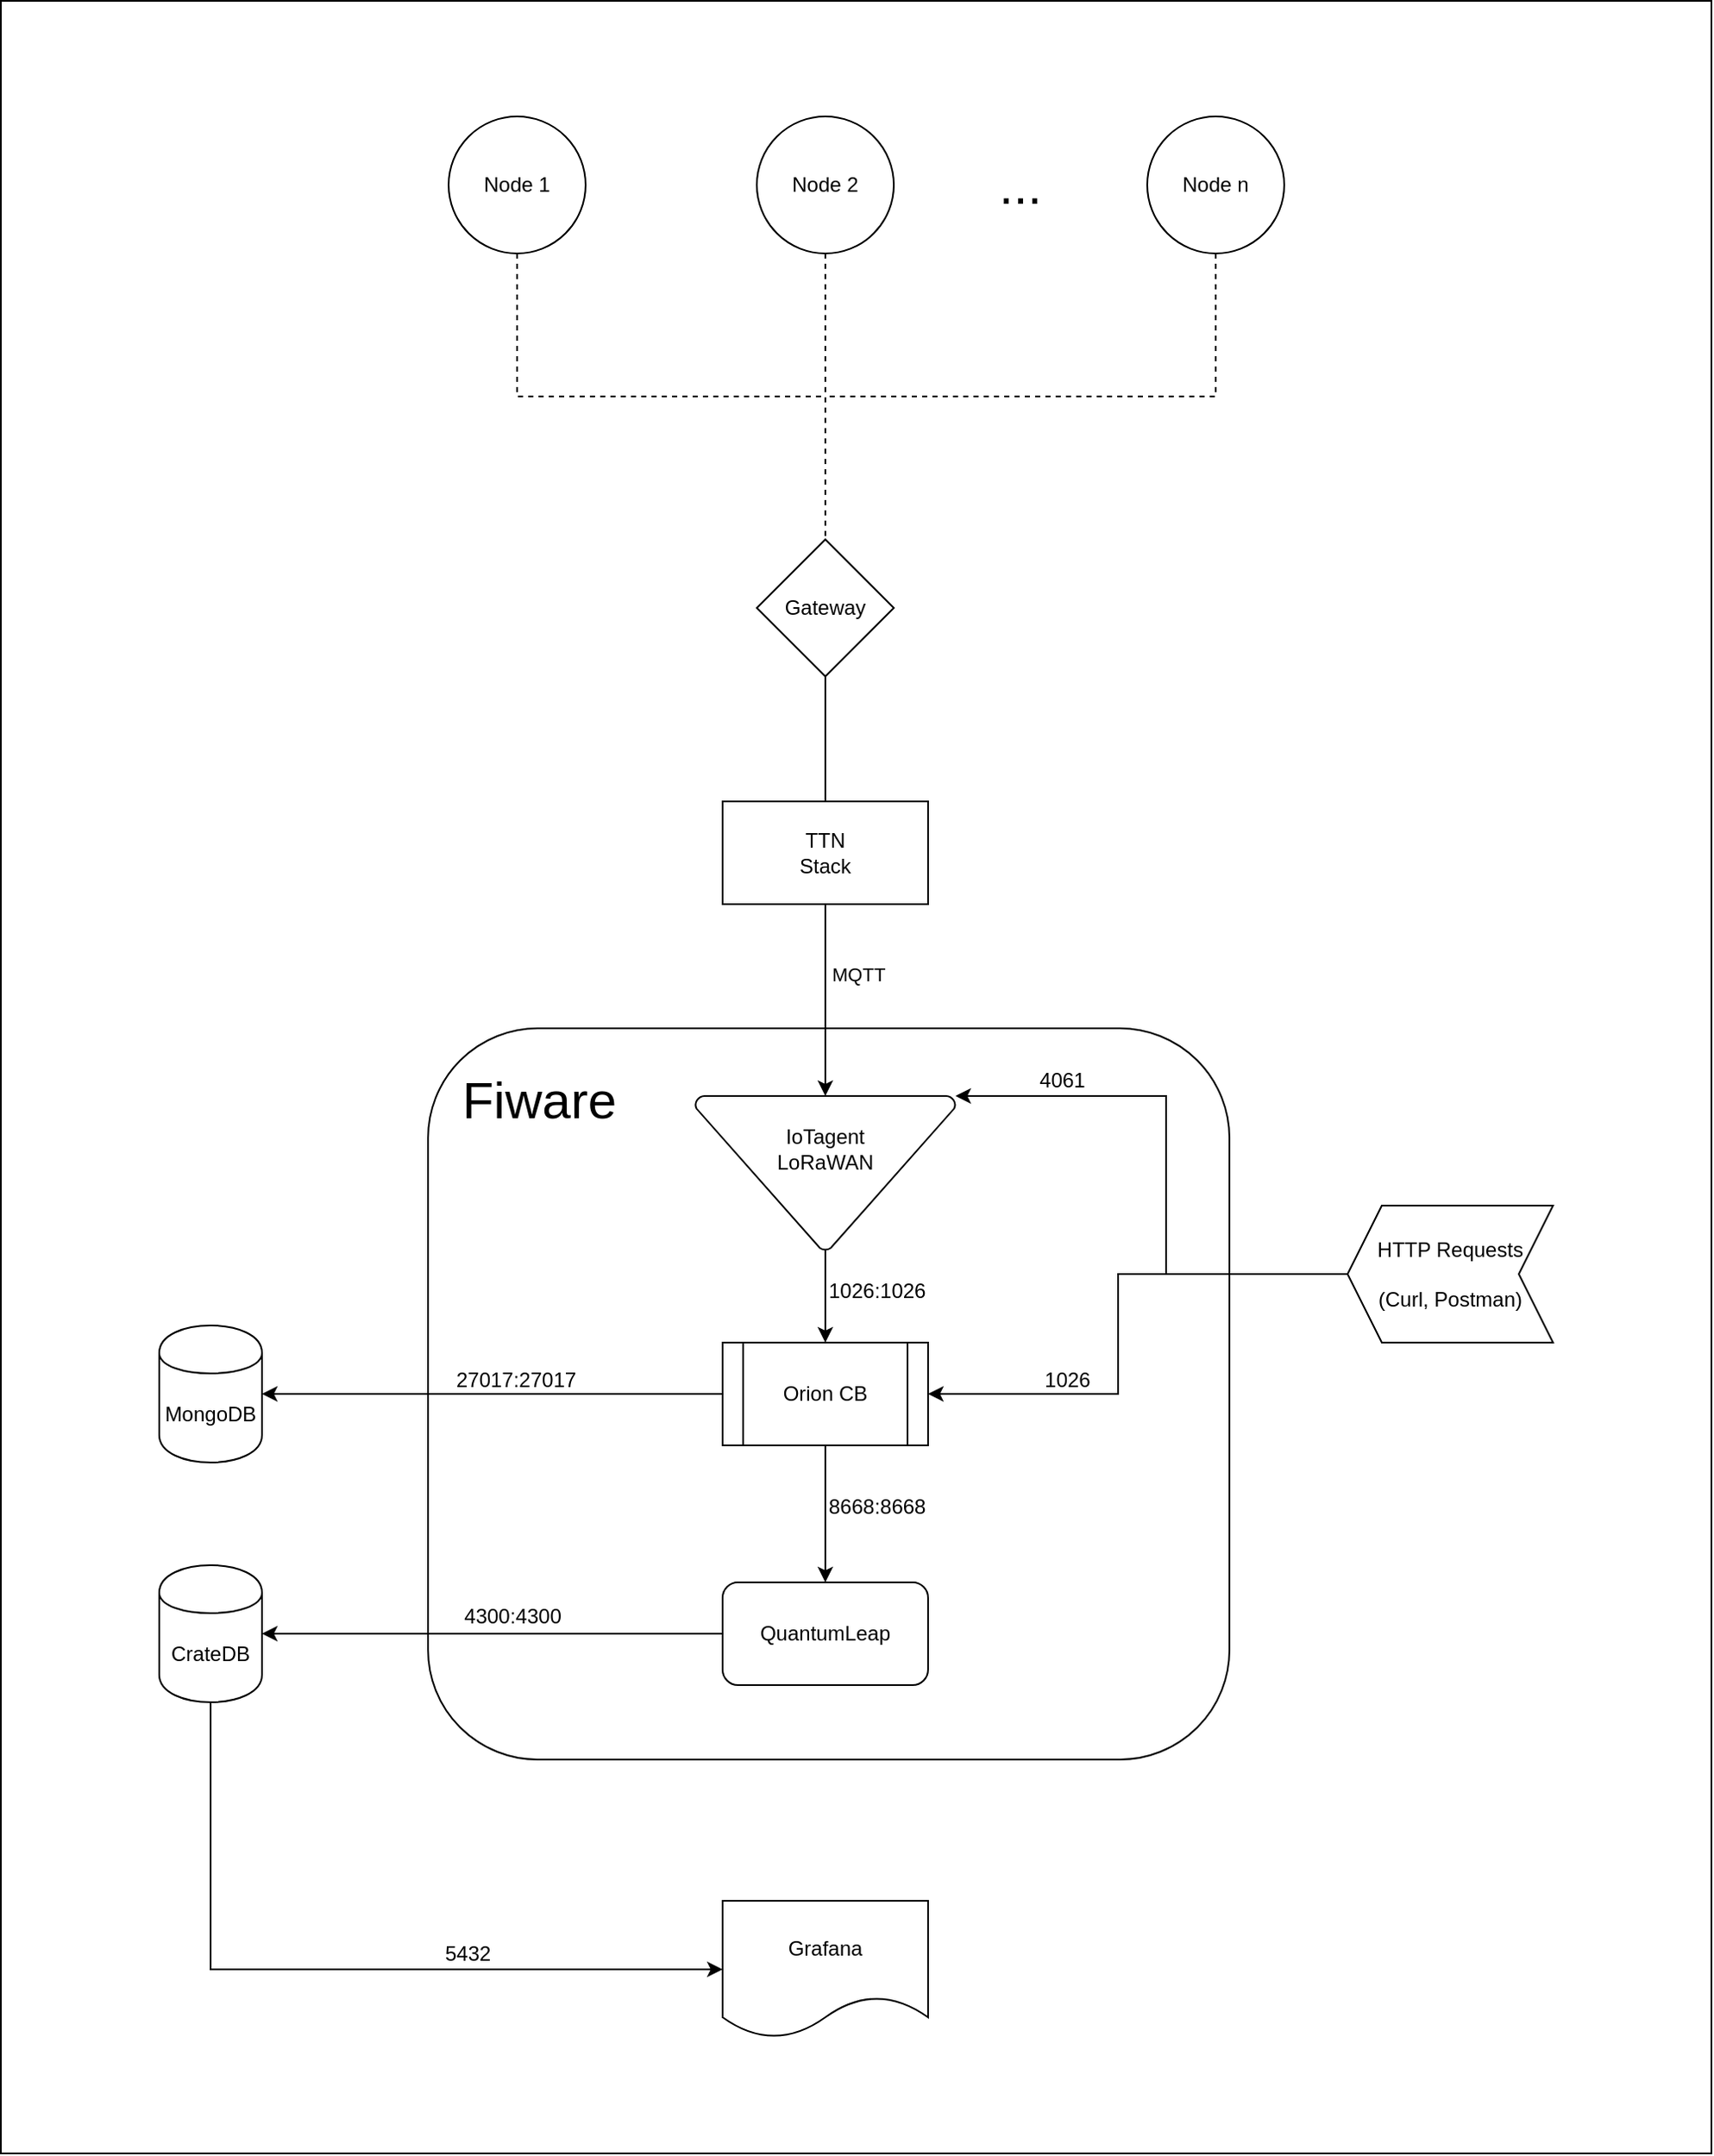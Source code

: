 <mxfile version="13.1.3">
    <diagram id="zpk1kd1FeEkqvfZzUYW5" name="Page-1">
        <mxGraphModel dx="2438" dy="2108" grid="0" gridSize="10" guides="1" tooltips="1" connect="1" arrows="1" fold="1" page="0" pageScale="1" pageWidth="827" pageHeight="1169" background="#ffffff" math="0" shadow="0">
            <root>
                <mxCell id="0"/>
                <mxCell id="1" parent="0"/>
                <mxCell id="55" value="" style="rounded=0;whiteSpace=wrap;html=1;fillColor=none;strokeColor=#000000;" parent="1" vertex="1">
                    <mxGeometry x="-85.5" y="-57.5" width="999" height="1257" as="geometry"/>
                </mxCell>
                <mxCell id="37" value="Fiware" style="rounded=1;whiteSpace=wrap;html=1;strokeColor=#000000;strokeWidth=1;fontColor=#000000;fillColor=none;labelPosition=left;verticalLabelPosition=top;align=right;verticalAlign=bottom;spacingBottom=50;spacingTop=0;spacing=-110;fontSize=30;" parent="1" vertex="1">
                    <mxGeometry x="164" y="542.5" width="468" height="427" as="geometry"/>
                </mxCell>
                <mxCell id="30" style="edgeStyle=orthogonalEdgeStyle;rounded=0;orthogonalLoop=1;jettySize=auto;html=1;exitX=0.5;exitY=1;exitDx=0;exitDy=0;entryX=0.5;entryY=0;entryDx=0;entryDy=0;dashed=1;endArrow=none;endFill=0;fontColor=#000000;fillColor=#f5f5f5;strokeColor=#000000;" parent="1" source="2" target="5" edge="1">
                    <mxGeometry relative="1" as="geometry"/>
                </mxCell>
                <mxCell id="2" value="Node 1" style="ellipse;whiteSpace=wrap;html=1;aspect=fixed;fillColor=none;strokeColor=#000000;fontColor=#000000;" parent="1" vertex="1">
                    <mxGeometry x="176" y="10" width="80" height="80" as="geometry"/>
                </mxCell>
                <mxCell id="24" style="edgeStyle=elbowEdgeStyle;rounded=0;orthogonalLoop=1;jettySize=auto;elbow=vertical;html=1;exitX=0.5;exitY=1;exitDx=0;exitDy=0;dashed=1;endArrow=none;endFill=0;fontColor=#000000;fillColor=#f5f5f5;strokeColor=#000000;" parent="1" source="3" target="5" edge="1">
                    <mxGeometry relative="1" as="geometry"/>
                </mxCell>
                <mxCell id="3" value="Node 2&lt;br&gt;" style="ellipse;whiteSpace=wrap;html=1;aspect=fixed;fillColor=none;strokeColor=#000000;fontColor=#000000;" parent="1" vertex="1">
                    <mxGeometry x="356" y="10" width="80" height="80" as="geometry"/>
                </mxCell>
                <mxCell id="31" style="edgeStyle=orthogonalEdgeStyle;rounded=0;orthogonalLoop=1;jettySize=auto;html=1;exitX=0.5;exitY=1;exitDx=0;exitDy=0;dashed=1;endArrow=none;endFill=0;fontColor=#000000;fillColor=#f5f5f5;strokeColor=#000000;" parent="1" source="4" target="5" edge="1">
                    <mxGeometry relative="1" as="geometry"/>
                </mxCell>
                <mxCell id="4" value="Node n&lt;br&gt;" style="ellipse;whiteSpace=wrap;html=1;aspect=fixed;fillColor=none;strokeColor=#000000;fontColor=#000000;" parent="1" vertex="1">
                    <mxGeometry x="584" y="10" width="80" height="80" as="geometry"/>
                </mxCell>
                <mxCell id="35" style="edgeStyle=orthogonalEdgeStyle;rounded=0;orthogonalLoop=1;jettySize=auto;html=1;exitX=0.5;exitY=1;exitDx=0;exitDy=0;entryX=0.5;entryY=0;entryDx=0;entryDy=0;endArrow=none;endFill=0;fontColor=#000000;fillColor=#f5f5f5;strokeColor=#000000;" parent="1" source="5" target="34" edge="1">
                    <mxGeometry relative="1" as="geometry"/>
                </mxCell>
                <mxCell id="5" value="Gateway&lt;br&gt;" style="rhombus;whiteSpace=wrap;html=1;fillColor=none;strokeColor=#000000;fontColor=#000000;" parent="1" vertex="1">
                    <mxGeometry x="356" y="257" width="80" height="80" as="geometry"/>
                </mxCell>
                <mxCell id="33" value="&lt;font style=&quot;font-size: 30px&quot;&gt;...&lt;/font&gt;" style="text;html=1;align=center;verticalAlign=middle;whiteSpace=wrap;rounded=0;strokeWidth=5;fillColor=none;strokeColor=none;fontColor=#000000;" parent="1" vertex="1">
                    <mxGeometry x="490" y="40" width="40" height="20" as="geometry"/>
                </mxCell>
                <mxCell id="52" style="edgeStyle=orthogonalEdgeStyle;rounded=0;orthogonalLoop=1;jettySize=auto;html=1;exitX=0.5;exitY=1;exitDx=0;exitDy=0;entryX=0.5;entryY=0;entryDx=0;entryDy=0;entryPerimeter=0;endArrow=classic;endFill=1;strokeColor=#000000;labelBackgroundColor=none;" parent="1" source="34" target="45" edge="1">
                    <mxGeometry relative="1" as="geometry"/>
                </mxCell>
                <mxCell id="59" value="MQTT" style="edgeLabel;html=1;align=left;verticalAlign=middle;resizable=0;points=[];fontColor=#000000;labelBackgroundColor=none;spacingBottom=72;" parent="52" vertex="1" connectable="0">
                    <mxGeometry x="0.372" y="2" relative="1" as="geometry">
                        <mxPoint as="offset"/>
                    </mxGeometry>
                </mxCell>
                <mxCell id="34" value="TTN&lt;br&gt;Stack" style="rounded=0;whiteSpace=wrap;html=1;strokeWidth=1;fillColor=none;strokeColor=#000000;fontColor=#000000;" parent="1" vertex="1">
                    <mxGeometry x="336" y="410" width="120" height="60" as="geometry"/>
                </mxCell>
                <mxCell id="57" style="edgeStyle=orthogonalEdgeStyle;rounded=0;orthogonalLoop=1;jettySize=auto;html=1;exitX=0;exitY=0.5;exitDx=0;exitDy=0;entryX=1;entryY=0.5;entryDx=0;entryDy=0;endArrow=classic;endFill=1;fontColor=#000000;labelBackgroundColor=none;strokeColor=#000000;" parent="1" source="40" target="56" edge="1">
                    <mxGeometry relative="1" as="geometry"/>
                </mxCell>
                <mxCell id="58" value="27017:27017" style="edgeLabel;html=1;align=center;verticalAlign=bottom;resizable=0;points=[];fontColor=#000000;labelBackgroundColor=none;spacingTop=0;spacingBottom=0;spacingLeft=0;spacingRight=30;fontSize=12;" parent="57" vertex="1" connectable="0">
                    <mxGeometry x="-0.213" relative="1" as="geometry">
                        <mxPoint as="offset"/>
                    </mxGeometry>
                </mxCell>
                <mxCell id="66" value="" style="edgeStyle=orthogonalEdgeStyle;rounded=0;orthogonalLoop=1;jettySize=auto;html=1;labelBackgroundColor=none;endArrow=classic;endFill=1;strokeColor=#000000;fontColor=#000000;align=left;" parent="1" source="40" target="60" edge="1">
                    <mxGeometry relative="1" as="geometry"/>
                </mxCell>
                <mxCell id="84" value="8668:8668" style="edgeLabel;html=1;align=left;verticalAlign=middle;resizable=0;points=[];labelBackgroundColor=none;fontColor=#000000;spacingBottom=0;spacingTop=7;fontSize=12;" parent="66" vertex="1" connectable="0">
                    <mxGeometry x="-0.185" relative="1" as="geometry">
                        <mxPoint as="offset"/>
                    </mxGeometry>
                </mxCell>
                <mxCell id="40" value="Orion CB" style="shape=process;whiteSpace=wrap;html=1;backgroundOutline=1;strokeColor=#000000;strokeWidth=1;fillColor=none;fontColor=#000000;" parent="1" vertex="1">
                    <mxGeometry x="336" y="726" width="120" height="60" as="geometry"/>
                </mxCell>
                <mxCell id="47" value="1026:1026" style="edgeStyle=orthogonalEdgeStyle;rounded=0;orthogonalLoop=1;jettySize=auto;exitX=0.5;exitY=1;exitDx=0;exitDy=0;exitPerimeter=0;entryX=0.5;entryY=0;entryDx=0;entryDy=0;endArrow=classic;endFill=1;strokeColor=#000000;fontSize=12;fontColor=#000000;labelBackgroundColor=none;html=1;align=left;spacingTop=0;spacingBottom=7;" parent="1" source="45" target="40" edge="1">
                    <mxGeometry relative="1" as="geometry"/>
                </mxCell>
                <mxCell id="45" value="&lt;font style=&quot;font-size: 12px&quot;&gt;IoTagent&lt;br style=&quot;font-size: 12px&quot;&gt;LoRaWAN&lt;br&gt;&lt;/font&gt;" style="strokeWidth=1;html=1;shape=mxgraph.flowchart.merge_or_storage;whiteSpace=wrap;fillColor=none;fontSize=12;fontColor=#000000;strokeColor=#000000;labelPosition=center;verticalLabelPosition=middle;align=center;verticalAlign=middle;spacingBottom=29;" parent="1" vertex="1">
                    <mxGeometry x="320" y="582" width="152" height="90" as="geometry"/>
                </mxCell>
                <mxCell id="56" value="MongoDB" style="shape=cylinder;whiteSpace=wrap;html=1;boundedLbl=1;backgroundOutline=1;fillColor=none;strokeColor=#000000;fontColor=#000000;labelBackgroundColor=none;" parent="1" vertex="1">
                    <mxGeometry x="7" y="716" width="60" height="80" as="geometry"/>
                </mxCell>
                <mxCell id="69" value="" style="edgeStyle=orthogonalEdgeStyle;rounded=0;orthogonalLoop=1;jettySize=auto;html=1;labelBackgroundColor=none;endArrow=classic;endFill=1;strokeColor=#000000;fontColor=#000000;align=left;" parent="1" source="60" target="67" edge="1">
                    <mxGeometry relative="1" as="geometry">
                        <mxPoint x="256" y="896" as="targetPoint"/>
                    </mxGeometry>
                </mxCell>
                <mxCell id="70" value="4300:4300" style="edgeLabel;html=1;align=center;verticalAlign=bottom;resizable=0;points=[];fontColor=#000000;labelBackgroundColor=none;spacingBottom=4;fontSize=12;" parent="69" vertex="1" connectable="0">
                    <mxGeometry x="-0.085" y="2" relative="1" as="geometry">
                        <mxPoint as="offset"/>
                    </mxGeometry>
                </mxCell>
                <mxCell id="60" value="QuantumLeap" style="rounded=1;whiteSpace=wrap;html=1;labelBackgroundColor=none;strokeColor=#000000;fillColor=none;fontColor=#000000;align=center;" parent="1" vertex="1">
                    <mxGeometry x="336" y="866" width="120" height="60" as="geometry"/>
                </mxCell>
                <mxCell id="73" value="" style="edgeStyle=orthogonalEdgeStyle;rounded=0;orthogonalLoop=1;jettySize=auto;html=1;labelBackgroundColor=none;endArrow=classic;endFill=1;strokeColor=#000000;fontColor=#000000;align=left;entryX=0;entryY=0.5;entryDx=0;entryDy=0;verticalAlign=top;spacingBottom=0;" parent="1" source="67" target="71" edge="1">
                    <mxGeometry relative="1" as="geometry">
                        <mxPoint x="159" y="1016.0" as="targetPoint"/>
                        <Array as="points">
                            <mxPoint x="37" y="1092"/>
                        </Array>
                    </mxGeometry>
                </mxCell>
                <mxCell id="74" value="5432" style="edgeLabel;html=1;align=left;verticalAlign=bottom;resizable=0;points=[];fontColor=#000000;labelBackgroundColor=none;spacingLeft=4;spacingBottom=4;fontSize=12;" parent="73" vertex="1" connectable="0">
                    <mxGeometry x="0.254" y="-3" relative="1" as="geometry">
                        <mxPoint x="1" as="offset"/>
                    </mxGeometry>
                </mxCell>
                <mxCell id="67" value="CrateDB" style="shape=cylinder;whiteSpace=wrap;html=1;boundedLbl=1;backgroundOutline=1;labelBackgroundColor=none;strokeColor=#000000;fillColor=none;fontColor=#000000;align=center;" parent="1" vertex="1">
                    <mxGeometry x="7" y="856" width="60" height="80" as="geometry"/>
                </mxCell>
                <mxCell id="71" value="Grafana" style="shape=document;whiteSpace=wrap;html=1;boundedLbl=1;labelBackgroundColor=none;strokeColor=#000000;fillColor=none;fontColor=#000000;align=center;" parent="1" vertex="1">
                    <mxGeometry x="336" y="1052" width="120" height="80" as="geometry"/>
                </mxCell>
                <mxCell id="78" value="" style="edgeStyle=orthogonalEdgeStyle;rounded=0;orthogonalLoop=1;jettySize=auto;html=1;labelBackgroundColor=none;endArrow=classic;endFill=1;strokeColor=#000000;fontColor=#000000;align=left;" parent="1" source="76" target="40" edge="1">
                    <mxGeometry relative="1" as="geometry">
                        <mxPoint x="609.471" y="686" as="targetPoint"/>
                        <Array as="points">
                            <mxPoint x="567" y="686"/>
                            <mxPoint x="567" y="756"/>
                        </Array>
                    </mxGeometry>
                </mxCell>
                <mxCell id="83" value="1026&lt;br style=&quot;font-size: 12px;&quot;&gt;" style="edgeLabel;html=1;align=center;verticalAlign=bottom;resizable=0;points=[];fontColor=#000000;labelBackgroundColor=none;fontSize=12;" parent="78" vertex="1" connectable="0">
                    <mxGeometry x="0.487" relative="1" as="geometry">
                        <mxPoint as="offset"/>
                    </mxGeometry>
                </mxCell>
                <mxCell id="81" style="edgeStyle=orthogonalEdgeStyle;rounded=0;orthogonalLoop=1;jettySize=auto;html=1;entryX=1;entryY=0;entryDx=0;entryDy=0;entryPerimeter=0;labelBackgroundColor=none;endArrow=classic;endFill=1;strokeColor=#000000;fontColor=#000000;align=left;spacingLeft=0;" parent="1" target="45" edge="1">
                    <mxGeometry relative="1" as="geometry">
                        <mxPoint x="699" y="686" as="sourcePoint"/>
                        <Array as="points">
                            <mxPoint x="595" y="686"/>
                            <mxPoint x="595" y="582"/>
                        </Array>
                    </mxGeometry>
                </mxCell>
                <mxCell id="82" value="4061" style="edgeLabel;html=1;align=center;verticalAlign=bottom;resizable=0;points=[];fontColor=#000000;labelBackgroundColor=none;fontSize=12;" parent="81" vertex="1" connectable="0">
                    <mxGeometry x="0.625" y="-1" relative="1" as="geometry">
                        <mxPoint as="offset"/>
                    </mxGeometry>
                </mxCell>
                <mxCell id="76" value="HTTP Requests&lt;br&gt;&lt;br&gt;(Curl, Postman)" style="shape=step;perimeter=stepPerimeter;fixedSize=1;labelBackgroundColor=none;strokeColor=#000000;fillColor=none;fontColor=#000000;align=center;rotation=0;horizontal=1;whiteSpace=wrap;verticalAlign=middle;flipV=1;flipH=1;html=1;" parent="1" vertex="1">
                    <mxGeometry x="701" y="646" width="120" height="80" as="geometry"/>
                </mxCell>
            </root>
        </mxGraphModel>
    </diagram>
</mxfile>